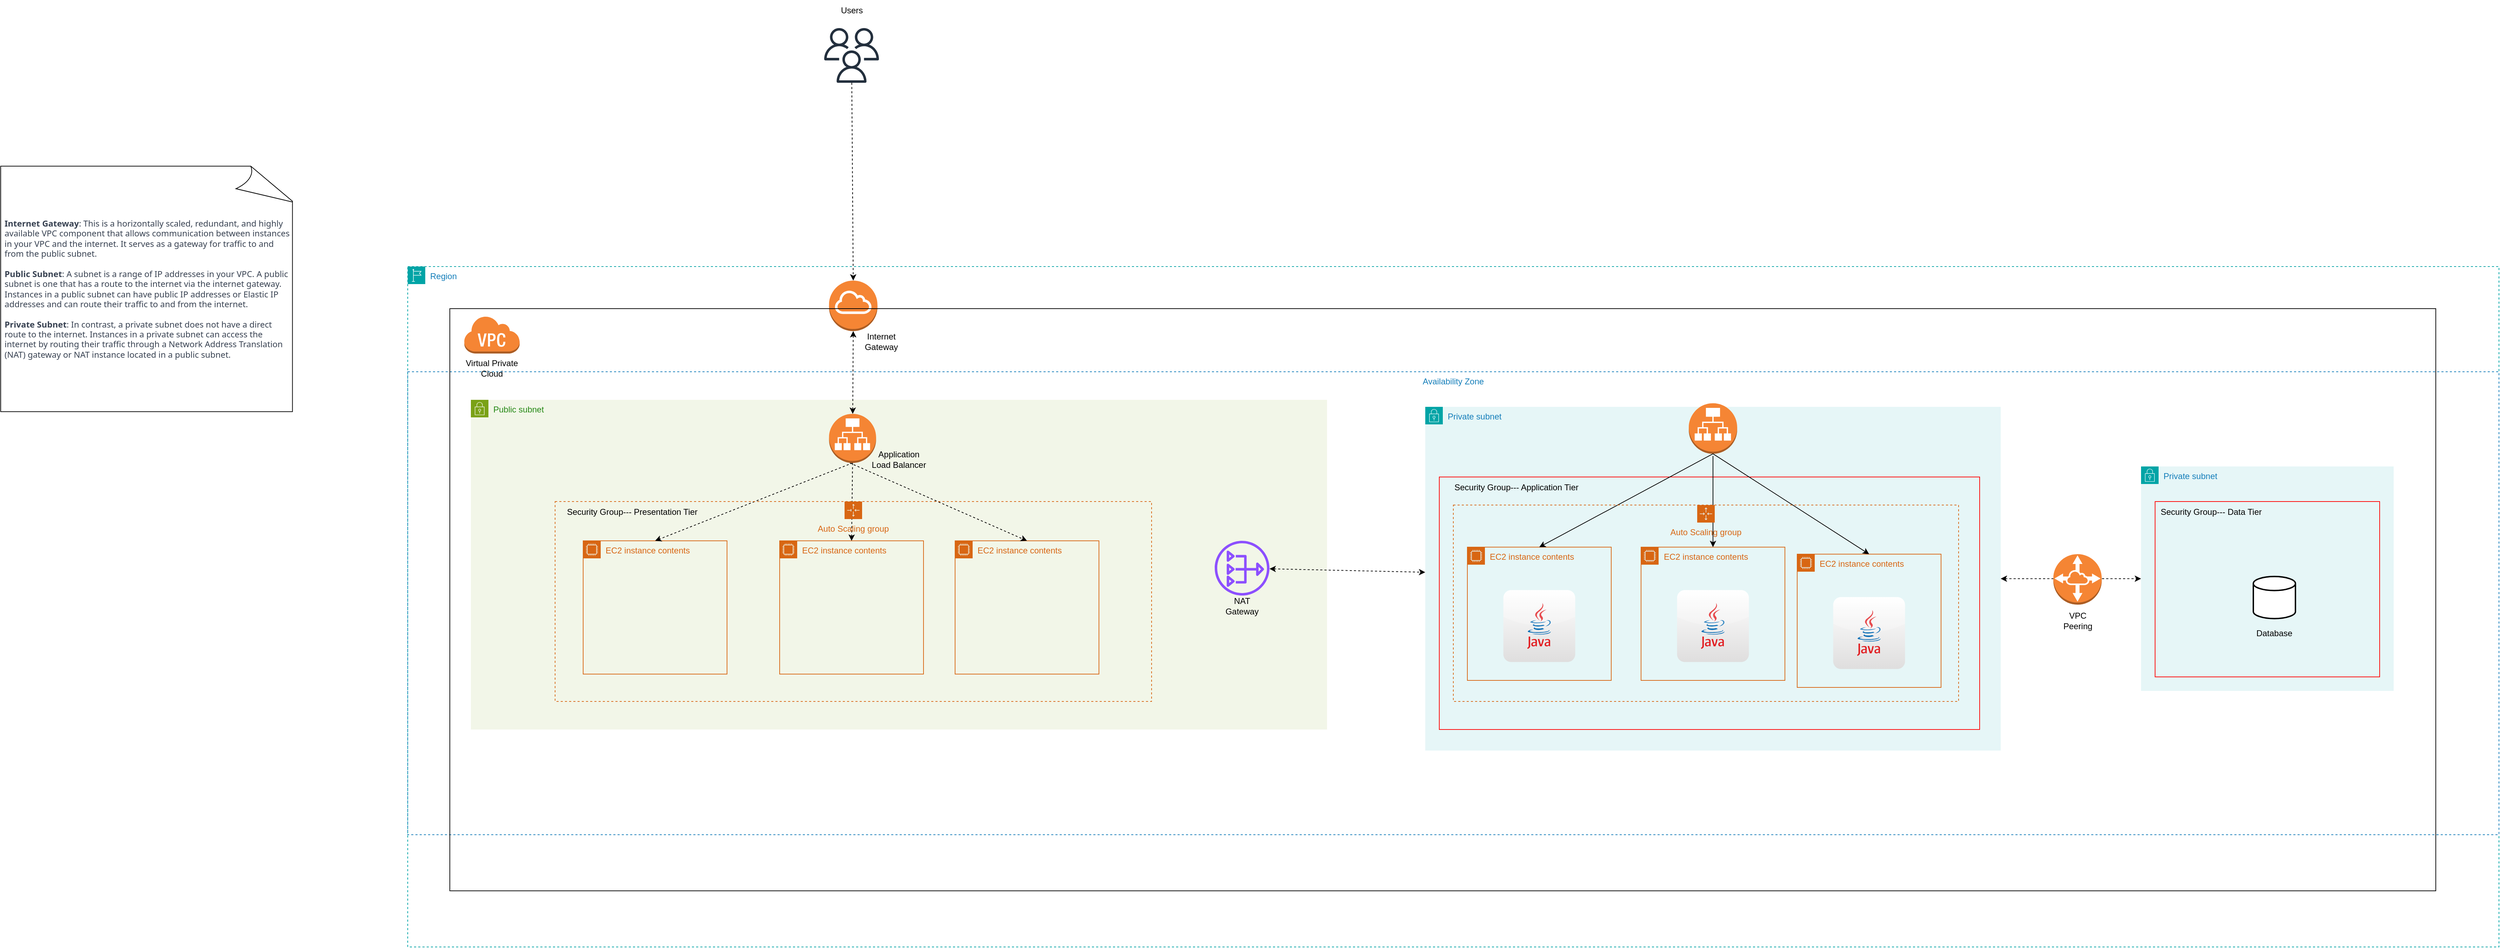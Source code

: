 <mxfile version="22.1.18" type="github">
  <diagram name="Page-1" id="qqorXCVs3a32yeheOMzr">
    <mxGraphModel dx="3497" dy="2473" grid="1" gridSize="10" guides="1" tooltips="1" connect="1" arrows="1" fold="1" page="1" pageScale="1" pageWidth="850" pageHeight="1100" math="0" shadow="0">
      <root>
        <mxCell id="0" />
        <mxCell id="1" parent="0" />
        <mxCell id="fs41HLDZYKL0EclpAK-L-81" value="Region" style="points=[[0,0],[0.25,0],[0.5,0],[0.75,0],[1,0],[1,0.25],[1,0.5],[1,0.75],[1,1],[0.75,1],[0.5,1],[0.25,1],[0,1],[0,0.75],[0,0.5],[0,0.25]];outlineConnect=0;gradientColor=none;html=1;whiteSpace=wrap;fontSize=12;fontStyle=0;container=0;pointerEvents=0;collapsible=0;recursiveResize=0;shape=mxgraph.aws4.group;grIcon=mxgraph.aws4.group_region;strokeColor=#00A4A6;fillColor=default;verticalAlign=top;align=left;spacingLeft=30;fontColor=#147EBA;dashed=1;" vertex="1" parent="1">
          <mxGeometry x="-220" y="-20" width="2980" height="970" as="geometry" />
        </mxCell>
        <mxCell id="fs41HLDZYKL0EclpAK-L-61" value="&lt;ol style=&quot;border: 0px solid rgb(217, 217, 227); box-sizing: border-box; --tw-border-spacing-x: 0; --tw-border-spacing-y: 0; --tw-translate-x: 0; --tw-translate-y: 0; --tw-rotate: 0; --tw-skew-x: 0; --tw-skew-y: 0; --tw-scale-x: 1; --tw-scale-y: 1; --tw-pan-x: ; --tw-pan-y: ; --tw-pinch-zoom: ; --tw-scroll-snap-strictness: proximity; --tw-gradient-from-position: ; --tw-gradient-via-position: ; --tw-gradient-to-position: ; --tw-ordinal: ; --tw-slashed-zero: ; --tw-numeric-figure: ; --tw-numeric-spacing: ; --tw-numeric-fraction: ; --tw-ring-inset: ; --tw-ring-offset-width: 0px; --tw-ring-offset-color: #fff; --tw-ring-color: rgba(69,89,164,.5); --tw-ring-offset-shadow: 0 0 transparent; --tw-ring-shadow: 0 0 transparent; --tw-shadow: 0 0 transparent; --tw-shadow-colored: 0 0 transparent; --tw-blur: ; --tw-brightness: ; --tw-contrast: ; --tw-grayscale: ; --tw-hue-rotate: ; --tw-invert: ; --tw-saturate: ; --tw-sepia: ; --tw-drop-shadow: ; --tw-backdrop-blur: ; --tw-backdrop-brightness: ; --tw-backdrop-contrast: ; --tw-backdrop-grayscale: ; --tw-backdrop-hue-rotate: ; --tw-backdrop-invert: ; --tw-backdrop-opacity: ; --tw-backdrop-saturate: ; --tw-backdrop-sepia: ; list-style: none; margin: 1.25em 0px; padding: 0px; counter-reset: list-number 0; display: flex; flex-direction: column; text-align: start;&quot;&gt;&lt;li style=&quot;border: 0px solid rgb(217, 217, 227); box-sizing: border-box; --tw-border-spacing-x: 0; --tw-border-spacing-y: 0; --tw-translate-x: 0; --tw-translate-y: 0; --tw-rotate: 0; --tw-skew-x: 0; --tw-skew-y: 0; --tw-scale-x: 1; --tw-scale-y: 1; --tw-pan-x: ; --tw-pan-y: ; --tw-pinch-zoom: ; --tw-scroll-snap-strictness: proximity; --tw-gradient-from-position: ; --tw-gradient-via-position: ; --tw-gradient-to-position: ; --tw-ordinal: ; --tw-slashed-zero: ; --tw-numeric-figure: ; --tw-numeric-spacing: ; --tw-numeric-fraction: ; --tw-ring-inset: ; --tw-ring-offset-width: 0px; --tw-ring-offset-color: #fff; --tw-ring-color: rgba(69,89,164,.5); --tw-ring-offset-shadow: 0 0 transparent; --tw-ring-shadow: 0 0 transparent; --tw-shadow: 0 0 transparent; --tw-shadow-colored: 0 0 transparent; --tw-blur: ; --tw-brightness: ; --tw-contrast: ; --tw-grayscale: ; --tw-hue-rotate: ; --tw-invert: ; --tw-saturate: ; --tw-sepia: ; --tw-drop-shadow: ; --tw-backdrop-blur: ; --tw-backdrop-brightness: ; --tw-backdrop-contrast: ; --tw-backdrop-grayscale: ; --tw-backdrop-hue-rotate: ; --tw-backdrop-invert: ; --tw-backdrop-opacity: ; --tw-backdrop-saturate: ; --tw-backdrop-sepia: ; margin-bottom: 0px; margin-top: 0px; padding-left: 0.375em; counter-increment: list-number 1; display: block; min-height: 28px;&quot;&gt;&lt;p style=&quot;border: 0px solid rgb(217, 217, 227); box-sizing: border-box; --tw-border-spacing-x: 0; --tw-border-spacing-y: 0; --tw-translate-x: 0; --tw-translate-y: 0; --tw-rotate: 0; --tw-skew-x: 0; --tw-skew-y: 0; --tw-scale-x: 1; --tw-scale-y: 1; --tw-pan-x: ; --tw-pan-y: ; --tw-pinch-zoom: ; --tw-scroll-snap-strictness: proximity; --tw-gradient-from-position: ; --tw-gradient-via-position: ; --tw-gradient-to-position: ; --tw-ordinal: ; --tw-slashed-zero: ; --tw-numeric-figure: ; --tw-numeric-spacing: ; --tw-numeric-fraction: ; --tw-ring-inset: ; --tw-ring-offset-width: 0px; --tw-ring-offset-color: #fff; --tw-ring-color: rgba(69,89,164,.5); --tw-ring-offset-shadow: 0 0 transparent; --tw-ring-shadow: 0 0 transparent; --tw-shadow: 0 0 transparent; --tw-shadow-colored: 0 0 transparent; --tw-blur: ; --tw-brightness: ; --tw-contrast: ; --tw-grayscale: ; --tw-hue-rotate: ; --tw-invert: ; --tw-saturate: ; --tw-sepia: ; --tw-drop-shadow: ; --tw-backdrop-blur: ; --tw-backdrop-brightness: ; --tw-backdrop-contrast: ; --tw-backdrop-grayscale: ; --tw-backdrop-hue-rotate: ; --tw-backdrop-invert: ; --tw-backdrop-opacity: ; --tw-backdrop-saturate: ; --tw-backdrop-sepia: ; margin: 0px;&quot;&gt;&lt;font face=&quot;Söhne, ui-sans-serif, system-ui, -apple-system, Segoe UI, Roboto, Ubuntu, Cantarell, Noto Sans, sans-serif, Helvetica Neue, Arial, Apple Color Emoji, Segoe UI Emoji, Segoe UI Symbol, Noto Color Emoji&quot; color=&quot;#374151&quot;&gt;&lt;b&gt;Internet Gateway&lt;/b&gt;: This is a horizontally scaled, redundant, and highly available VPC component that allows communication between instances in your VPC and the internet. It serves as a gateway for traffic to and from the public subnet.&lt;/font&gt;&lt;/p&gt;&lt;p style=&quot;border: 0px solid rgb(217, 217, 227); box-sizing: border-box; --tw-border-spacing-x: 0; --tw-border-spacing-y: 0; --tw-translate-x: 0; --tw-translate-y: 0; --tw-rotate: 0; --tw-skew-x: 0; --tw-skew-y: 0; --tw-scale-x: 1; --tw-scale-y: 1; --tw-pan-x: ; --tw-pan-y: ; --tw-pinch-zoom: ; --tw-scroll-snap-strictness: proximity; --tw-gradient-from-position: ; --tw-gradient-via-position: ; --tw-gradient-to-position: ; --tw-ordinal: ; --tw-slashed-zero: ; --tw-numeric-figure: ; --tw-numeric-spacing: ; --tw-numeric-fraction: ; --tw-ring-inset: ; --tw-ring-offset-width: 0px; --tw-ring-offset-color: #fff; --tw-ring-color: rgba(69,89,164,.5); --tw-ring-offset-shadow: 0 0 transparent; --tw-ring-shadow: 0 0 transparent; --tw-shadow: 0 0 transparent; --tw-shadow-colored: 0 0 transparent; --tw-blur: ; --tw-brightness: ; --tw-contrast: ; --tw-grayscale: ; --tw-hue-rotate: ; --tw-invert: ; --tw-saturate: ; --tw-sepia: ; --tw-drop-shadow: ; --tw-backdrop-blur: ; --tw-backdrop-brightness: ; --tw-backdrop-contrast: ; --tw-backdrop-grayscale: ; --tw-backdrop-hue-rotate: ; --tw-backdrop-invert: ; --tw-backdrop-opacity: ; --tw-backdrop-saturate: ; --tw-backdrop-sepia: ; margin: 0px;&quot;&gt;&lt;font face=&quot;Söhne, ui-sans-serif, system-ui, -apple-system, Segoe UI, Roboto, Ubuntu, Cantarell, Noto Sans, sans-serif, Helvetica Neue, Arial, Apple Color Emoji, Segoe UI Emoji, Segoe UI Symbol, Noto Color Emoji&quot; color=&quot;#374151&quot;&gt;&lt;br&gt;&lt;/font&gt;&lt;/p&gt;&lt;p style=&quot;border: 0px solid rgb(217, 217, 227); box-sizing: border-box; --tw-border-spacing-x: 0; --tw-border-spacing-y: 0; --tw-translate-x: 0; --tw-translate-y: 0; --tw-rotate: 0; --tw-skew-x: 0; --tw-skew-y: 0; --tw-scale-x: 1; --tw-scale-y: 1; --tw-pan-x: ; --tw-pan-y: ; --tw-pinch-zoom: ; --tw-scroll-snap-strictness: proximity; --tw-gradient-from-position: ; --tw-gradient-via-position: ; --tw-gradient-to-position: ; --tw-ordinal: ; --tw-slashed-zero: ; --tw-numeric-figure: ; --tw-numeric-spacing: ; --tw-numeric-fraction: ; --tw-ring-inset: ; --tw-ring-offset-width: 0px; --tw-ring-offset-color: #fff; --tw-ring-color: rgba(69,89,164,.5); --tw-ring-offset-shadow: 0 0 transparent; --tw-ring-shadow: 0 0 transparent; --tw-shadow: 0 0 transparent; --tw-shadow-colored: 0 0 transparent; --tw-blur: ; --tw-brightness: ; --tw-contrast: ; --tw-grayscale: ; --tw-hue-rotate: ; --tw-invert: ; --tw-saturate: ; --tw-sepia: ; --tw-drop-shadow: ; --tw-backdrop-blur: ; --tw-backdrop-brightness: ; --tw-backdrop-contrast: ; --tw-backdrop-grayscale: ; --tw-backdrop-hue-rotate: ; --tw-backdrop-invert: ; --tw-backdrop-opacity: ; --tw-backdrop-saturate: ; --tw-backdrop-sepia: ; margin: 0px;&quot;&gt;&lt;font face=&quot;Söhne, ui-sans-serif, system-ui, -apple-system, Segoe UI, Roboto, Ubuntu, Cantarell, Noto Sans, sans-serif, Helvetica Neue, Arial, Apple Color Emoji, Segoe UI Emoji, Segoe UI Symbol, Noto Color Emoji&quot; color=&quot;#374151&quot;&gt;&lt;b&gt;Public Subnet&lt;/b&gt;: A subnet is a range of IP addresses in your VPC. A public subnet is one that has a route to the internet via the internet gateway. Instances in a public subnet can have public IP addresses or Elastic IP addresses and can route their traffic to and from the internet.&lt;/font&gt;&lt;/p&gt;&lt;p style=&quot;border: 0px solid rgb(217, 217, 227); box-sizing: border-box; --tw-border-spacing-x: 0; --tw-border-spacing-y: 0; --tw-translate-x: 0; --tw-translate-y: 0; --tw-rotate: 0; --tw-skew-x: 0; --tw-skew-y: 0; --tw-scale-x: 1; --tw-scale-y: 1; --tw-pan-x: ; --tw-pan-y: ; --tw-pinch-zoom: ; --tw-scroll-snap-strictness: proximity; --tw-gradient-from-position: ; --tw-gradient-via-position: ; --tw-gradient-to-position: ; --tw-ordinal: ; --tw-slashed-zero: ; --tw-numeric-figure: ; --tw-numeric-spacing: ; --tw-numeric-fraction: ; --tw-ring-inset: ; --tw-ring-offset-width: 0px; --tw-ring-offset-color: #fff; --tw-ring-color: rgba(69,89,164,.5); --tw-ring-offset-shadow: 0 0 transparent; --tw-ring-shadow: 0 0 transparent; --tw-shadow: 0 0 transparent; --tw-shadow-colored: 0 0 transparent; --tw-blur: ; --tw-brightness: ; --tw-contrast: ; --tw-grayscale: ; --tw-hue-rotate: ; --tw-invert: ; --tw-saturate: ; --tw-sepia: ; --tw-drop-shadow: ; --tw-backdrop-blur: ; --tw-backdrop-brightness: ; --tw-backdrop-contrast: ; --tw-backdrop-grayscale: ; --tw-backdrop-hue-rotate: ; --tw-backdrop-invert: ; --tw-backdrop-opacity: ; --tw-backdrop-saturate: ; --tw-backdrop-sepia: ; margin: 0px;&quot;&gt;&lt;font face=&quot;Söhne, ui-sans-serif, system-ui, -apple-system, Segoe UI, Roboto, Ubuntu, Cantarell, Noto Sans, sans-serif, Helvetica Neue, Arial, Apple Color Emoji, Segoe UI Emoji, Segoe UI Symbol, Noto Color Emoji&quot; color=&quot;#374151&quot;&gt;&lt;br&gt;&lt;/font&gt;&lt;/p&gt;&lt;p style=&quot;border: 0px solid rgb(217, 217, 227); box-sizing: border-box; --tw-border-spacing-x: 0; --tw-border-spacing-y: 0; --tw-translate-x: 0; --tw-translate-y: 0; --tw-rotate: 0; --tw-skew-x: 0; --tw-skew-y: 0; --tw-scale-x: 1; --tw-scale-y: 1; --tw-pan-x: ; --tw-pan-y: ; --tw-pinch-zoom: ; --tw-scroll-snap-strictness: proximity; --tw-gradient-from-position: ; --tw-gradient-via-position: ; --tw-gradient-to-position: ; --tw-ordinal: ; --tw-slashed-zero: ; --tw-numeric-figure: ; --tw-numeric-spacing: ; --tw-numeric-fraction: ; --tw-ring-inset: ; --tw-ring-offset-width: 0px; --tw-ring-offset-color: #fff; --tw-ring-color: rgba(69,89,164,.5); --tw-ring-offset-shadow: 0 0 transparent; --tw-ring-shadow: 0 0 transparent; --tw-shadow: 0 0 transparent; --tw-shadow-colored: 0 0 transparent; --tw-blur: ; --tw-brightness: ; --tw-contrast: ; --tw-grayscale: ; --tw-hue-rotate: ; --tw-invert: ; --tw-saturate: ; --tw-sepia: ; --tw-drop-shadow: ; --tw-backdrop-blur: ; --tw-backdrop-brightness: ; --tw-backdrop-contrast: ; --tw-backdrop-grayscale: ; --tw-backdrop-hue-rotate: ; --tw-backdrop-invert: ; --tw-backdrop-opacity: ; --tw-backdrop-saturate: ; --tw-backdrop-sepia: ; margin: 0px;&quot;&gt;&lt;font face=&quot;Söhne, ui-sans-serif, system-ui, -apple-system, Segoe UI, Roboto, Ubuntu, Cantarell, Noto Sans, sans-serif, Helvetica Neue, Arial, Apple Color Emoji, Segoe UI Emoji, Segoe UI Symbol, Noto Color Emoji&quot; color=&quot;#374151&quot;&gt;&lt;b&gt;Private Subnet&lt;/b&gt;: In contrast, a private subnet does not have a direct route to the internet. Instances in a private subnet can access the internet by routing their traffic through a Network Address Translation (NAT) gateway or NAT instance located in a public subnet.&lt;/font&gt;&lt;/p&gt;&lt;/li&gt;&lt;/ol&gt;" style="whiteSpace=wrap;html=1;shape=mxgraph.basic.document" vertex="1" parent="1">
          <mxGeometry x="-800" y="-163.1" width="420" height="350" as="geometry" />
        </mxCell>
        <mxCell id="fs41HLDZYKL0EclpAK-L-64" value="" style="endArrow=classic;html=1;rounded=0;entryX=0.5;entryY=0;entryDx=0;entryDy=0;entryPerimeter=0;dashed=1;" edge="1" parent="1" source="fs41HLDZYKL0EclpAK-L-63" target="fs41HLDZYKL0EclpAK-L-36">
          <mxGeometry width="50" height="50" relative="1" as="geometry">
            <mxPoint x="-300" y="-230" as="sourcePoint" />
            <mxPoint x="60" y="-330" as="targetPoint" />
          </mxGeometry>
        </mxCell>
        <mxCell id="fs41HLDZYKL0EclpAK-L-65" value="" style="group" vertex="1" connectable="0" parent="1">
          <mxGeometry x="380.37" width="104.5" height="102" as="geometry" />
        </mxCell>
        <mxCell id="fs41HLDZYKL0EclpAK-L-36" value="" style="outlineConnect=0;dashed=0;verticalLabelPosition=bottom;verticalAlign=top;align=center;html=1;shape=mxgraph.aws3.internet_gateway;fillColor=#F58534;gradientColor=none;" vertex="1" parent="fs41HLDZYKL0EclpAK-L-65">
          <mxGeometry width="69" height="72" as="geometry" />
        </mxCell>
        <mxCell id="fs41HLDZYKL0EclpAK-L-37" value="Internet Gateway" style="text;html=1;strokeColor=none;fillColor=none;align=center;verticalAlign=middle;whiteSpace=wrap;rounded=0;" vertex="1" parent="fs41HLDZYKL0EclpAK-L-65">
          <mxGeometry x="44.5" y="72" width="60" height="30" as="geometry" />
        </mxCell>
        <mxCell id="fs41HLDZYKL0EclpAK-L-67" value="" style="group" vertex="1" connectable="0" parent="1">
          <mxGeometry x="373.5" y="-400" width="78" height="118" as="geometry" />
        </mxCell>
        <mxCell id="fs41HLDZYKL0EclpAK-L-63" value="" style="sketch=0;outlineConnect=0;fontColor=#232F3E;gradientColor=none;fillColor=#232F3D;strokeColor=none;dashed=0;verticalLabelPosition=bottom;verticalAlign=top;align=center;html=1;fontSize=12;fontStyle=0;aspect=fixed;pointerEvents=1;shape=mxgraph.aws4.users;" vertex="1" parent="fs41HLDZYKL0EclpAK-L-67">
          <mxGeometry y="40" width="78" height="78" as="geometry" />
        </mxCell>
        <mxCell id="fs41HLDZYKL0EclpAK-L-66" value="Users" style="text;html=1;strokeColor=none;fillColor=none;align=center;verticalAlign=middle;whiteSpace=wrap;rounded=0;" vertex="1" parent="fs41HLDZYKL0EclpAK-L-67">
          <mxGeometry x="9" width="60" height="30" as="geometry" />
        </mxCell>
        <mxCell id="fs41HLDZYKL0EclpAK-L-6" value="" style="group" vertex="1" connectable="0" parent="1">
          <mxGeometry x="-140" y="50.0" width="80.25" height="90" as="geometry" />
        </mxCell>
        <mxCell id="fs41HLDZYKL0EclpAK-L-4" value="" style="outlineConnect=0;dashed=0;verticalLabelPosition=bottom;verticalAlign=top;align=center;html=1;shape=mxgraph.aws3.virtual_private_cloud;fillColor=#F58534;gradientColor=none;" vertex="1" parent="fs41HLDZYKL0EclpAK-L-6">
          <mxGeometry width="79.5" height="54" as="geometry" />
        </mxCell>
        <mxCell id="fs41HLDZYKL0EclpAK-L-5" value="Virtual Private Cloud" style="text;html=1;strokeColor=none;fillColor=none;align=center;verticalAlign=middle;whiteSpace=wrap;rounded=0;" vertex="1" parent="fs41HLDZYKL0EclpAK-L-6">
          <mxGeometry y="60" width="80.25" height="30" as="geometry" />
        </mxCell>
        <mxCell id="fs41HLDZYKL0EclpAK-L-55" value="" style="endArrow=classic;html=1;rounded=0;dashed=1;exitX=0.483;exitY=0.993;exitDx=0;exitDy=0;exitPerimeter=0;" edge="1" parent="1" source="fs41HLDZYKL0EclpAK-L-11" target="fs41HLDZYKL0EclpAK-L-16">
          <mxGeometry width="50" height="50" relative="1" as="geometry">
            <mxPoint x="619.5" y="-170" as="sourcePoint" />
            <mxPoint x="669.5" y="-220" as="targetPoint" />
          </mxGeometry>
        </mxCell>
        <mxCell id="fs41HLDZYKL0EclpAK-L-12" value="Security Group--- Presentation Tier" style="text;html=1;strokeColor=none;fillColor=none;align=center;verticalAlign=middle;whiteSpace=wrap;rounded=0;container=0;" vertex="1" parent="1">
          <mxGeometry x="-110" y="210" width="220" height="30" as="geometry" />
        </mxCell>
        <mxCell id="fs41HLDZYKL0EclpAK-L-11" value="" style="rounded=0;whiteSpace=wrap;html=1;fillColor=none;container=0;strokeColor=#ff0000;" vertex="1" parent="1">
          <mxGeometry x="-110.5" y="210" width="360" height="340" as="geometry" />
        </mxCell>
        <mxCell id="fs41HLDZYKL0EclpAK-L-8" value="Public subnet" style="points=[[0,0],[0.25,0],[0.5,0],[0.75,0],[1,0],[1,0.25],[1,0.5],[1,0.75],[1,1],[0.75,1],[0.5,1],[0.25,1],[0,1],[0,0.75],[0,0.5],[0,0.25]];outlineConnect=0;gradientColor=none;html=1;whiteSpace=wrap;fontSize=12;fontStyle=0;container=0;pointerEvents=0;collapsible=0;recursiveResize=0;shape=mxgraph.aws4.group;grIcon=mxgraph.aws4.group_security_group;grStroke=0;strokeColor=#7AA116;fillColor=#F2F6E8;verticalAlign=top;align=left;spacingLeft=30;fontColor=#248814;dashed=0;" vertex="1" parent="1">
          <mxGeometry x="-130" y="170" width="1220" height="470" as="geometry" />
        </mxCell>
        <mxCell id="fs41HLDZYKL0EclpAK-L-76" value="" style="group" vertex="1" connectable="0" parent="1">
          <mxGeometry x="930" y="371" width="78" height="108.0" as="geometry" />
        </mxCell>
        <mxCell id="fs41HLDZYKL0EclpAK-L-70" value="" style="sketch=0;outlineConnect=0;fontColor=#232F3E;gradientColor=none;fillColor=#8C4FFF;strokeColor=none;dashed=0;verticalLabelPosition=bottom;verticalAlign=top;align=center;html=1;fontSize=12;fontStyle=0;aspect=fixed;pointerEvents=1;shape=mxgraph.aws4.nat_gateway;" vertex="1" parent="fs41HLDZYKL0EclpAK-L-76">
          <mxGeometry width="78" height="78" as="geometry" />
        </mxCell>
        <mxCell id="fs41HLDZYKL0EclpAK-L-75" value="NAT Gateway" style="text;html=1;strokeColor=none;fillColor=none;align=center;verticalAlign=middle;whiteSpace=wrap;rounded=0;" vertex="1" parent="fs41HLDZYKL0EclpAK-L-76">
          <mxGeometry x="9" y="78.0" width="60" height="30" as="geometry" />
        </mxCell>
        <mxCell id="fs41HLDZYKL0EclpAK-L-52" value="" style="endArrow=classic;startArrow=classic;html=1;rounded=0;dashed=1;" edge="1" parent="1" source="fs41HLDZYKL0EclpAK-L-70" target="fs41HLDZYKL0EclpAK-L-9">
          <mxGeometry width="50" height="50" relative="1" as="geometry">
            <mxPoint x="418" y="225.695" as="sourcePoint" />
            <mxPoint x="620" y="230" as="targetPoint" />
          </mxGeometry>
        </mxCell>
        <mxCell id="fs41HLDZYKL0EclpAK-L-107" value="" style="group" vertex="1" connectable="0" parent="1">
          <mxGeometry x="30" y="371" width="205" height="190" as="geometry" />
        </mxCell>
        <mxCell id="fs41HLDZYKL0EclpAK-L-17" value="" style="shape=image;html=1;verticalAlign=top;verticalLabelPosition=bottom;labelBackgroundColor=#ffffff;imageAspect=0;aspect=fixed;image=https://cdn2.iconfinder.com/data/icons/boxicons-solid-vol-2/24/bxs-file-html-128.png;container=0;" vertex="1" parent="fs41HLDZYKL0EclpAK-L-107">
          <mxGeometry x="40.024" y="31" width="124.952" height="124.952" as="geometry" />
        </mxCell>
        <mxCell id="fs41HLDZYKL0EclpAK-L-16" value="EC2 instance contents" style="points=[[0,0],[0.25,0],[0.5,0],[0.75,0],[1,0],[1,0.25],[1,0.5],[1,0.75],[1,1],[0.75,1],[0.5,1],[0.25,1],[0,1],[0,0.75],[0,0.5],[0,0.25]];outlineConnect=0;gradientColor=none;html=1;whiteSpace=wrap;fontSize=12;fontStyle=0;container=0;pointerEvents=0;collapsible=0;recursiveResize=0;shape=mxgraph.aws4.group;grIcon=mxgraph.aws4.group_ec2_instance_contents;strokeColor=#D86613;fillColor=none;verticalAlign=top;align=left;spacingLeft=30;fontColor=#D86613;dashed=0;" vertex="1" parent="fs41HLDZYKL0EclpAK-L-107">
          <mxGeometry width="205" height="190" as="geometry" />
        </mxCell>
        <mxCell id="fs41HLDZYKL0EclpAK-L-110" value="" style="group" vertex="1" connectable="0" parent="1">
          <mxGeometry x="310" y="371" width="205" height="190" as="geometry" />
        </mxCell>
        <mxCell id="fs41HLDZYKL0EclpAK-L-111" value="" style="shape=image;html=1;verticalAlign=top;verticalLabelPosition=bottom;labelBackgroundColor=#ffffff;imageAspect=0;aspect=fixed;image=https://cdn2.iconfinder.com/data/icons/boxicons-solid-vol-2/24/bxs-file-html-128.png;container=0;" vertex="1" parent="fs41HLDZYKL0EclpAK-L-110">
          <mxGeometry x="40.024" y="31" width="124.952" height="124.952" as="geometry" />
        </mxCell>
        <mxCell id="fs41HLDZYKL0EclpAK-L-112" value="EC2 instance contents" style="points=[[0,0],[0.25,0],[0.5,0],[0.75,0],[1,0],[1,0.25],[1,0.5],[1,0.75],[1,1],[0.75,1],[0.5,1],[0.25,1],[0,1],[0,0.75],[0,0.5],[0,0.25]];outlineConnect=0;gradientColor=none;html=1;whiteSpace=wrap;fontSize=12;fontStyle=0;container=0;pointerEvents=0;collapsible=0;recursiveResize=0;shape=mxgraph.aws4.group;grIcon=mxgraph.aws4.group_ec2_instance_contents;strokeColor=#D86613;fillColor=none;verticalAlign=top;align=left;spacingLeft=30;fontColor=#D86613;dashed=0;" vertex="1" parent="fs41HLDZYKL0EclpAK-L-110">
          <mxGeometry width="205" height="190" as="geometry" />
        </mxCell>
        <mxCell id="fs41HLDZYKL0EclpAK-L-113" value="" style="group" vertex="1" connectable="0" parent="1">
          <mxGeometry x="560" y="371" width="205" height="190" as="geometry" />
        </mxCell>
        <mxCell id="fs41HLDZYKL0EclpAK-L-114" value="" style="shape=image;html=1;verticalAlign=top;verticalLabelPosition=bottom;labelBackgroundColor=#ffffff;imageAspect=0;aspect=fixed;image=https://cdn2.iconfinder.com/data/icons/boxicons-solid-vol-2/24/bxs-file-html-128.png;container=0;" vertex="1" parent="fs41HLDZYKL0EclpAK-L-113">
          <mxGeometry x="40.024" y="31" width="124.952" height="124.952" as="geometry" />
        </mxCell>
        <mxCell id="fs41HLDZYKL0EclpAK-L-115" value="EC2 instance contents" style="points=[[0,0],[0.25,0],[0.5,0],[0.75,0],[1,0],[1,0.25],[1,0.5],[1,0.75],[1,1],[0.75,1],[0.5,1],[0.25,1],[0,1],[0,0.75],[0,0.5],[0,0.25]];outlineConnect=0;gradientColor=none;html=1;whiteSpace=wrap;fontSize=12;fontStyle=0;container=0;pointerEvents=0;collapsible=0;recursiveResize=0;shape=mxgraph.aws4.group;grIcon=mxgraph.aws4.group_ec2_instance_contents;strokeColor=#D86613;fillColor=none;verticalAlign=top;align=left;spacingLeft=30;fontColor=#D86613;dashed=0;" vertex="1" parent="fs41HLDZYKL0EclpAK-L-113">
          <mxGeometry width="205" height="190" as="geometry" />
        </mxCell>
        <mxCell id="fs41HLDZYKL0EclpAK-L-118" value="" style="endArrow=classic;html=1;rounded=0;exitX=0.5;exitY=1;exitDx=0;exitDy=0;exitPerimeter=0;entryX=0.5;entryY=0;entryDx=0;entryDy=0;dashed=1;" edge="1" parent="1" source="fs41HLDZYKL0EclpAK-L-102" target="fs41HLDZYKL0EclpAK-L-16">
          <mxGeometry width="50" height="50" relative="1" as="geometry">
            <mxPoint x="350" y="390" as="sourcePoint" />
            <mxPoint x="400" y="340" as="targetPoint" />
          </mxGeometry>
        </mxCell>
        <mxCell id="fs41HLDZYKL0EclpAK-L-119" value="" style="endArrow=classic;html=1;rounded=0;exitX=0.5;exitY=1;exitDx=0;exitDy=0;exitPerimeter=0;entryX=0.5;entryY=0;entryDx=0;entryDy=0;dashed=1;" edge="1" parent="1" source="fs41HLDZYKL0EclpAK-L-102" target="fs41HLDZYKL0EclpAK-L-112">
          <mxGeometry width="50" height="50" relative="1" as="geometry">
            <mxPoint x="350" y="390" as="sourcePoint" />
            <mxPoint x="400" y="340" as="targetPoint" />
          </mxGeometry>
        </mxCell>
        <mxCell id="fs41HLDZYKL0EclpAK-L-120" value="" style="endArrow=classic;html=1;rounded=0;entryX=0.5;entryY=0;entryDx=0;entryDy=0;dashed=1;" edge="1" parent="1" target="fs41HLDZYKL0EclpAK-L-115">
          <mxGeometry width="50" height="50" relative="1" as="geometry">
            <mxPoint x="410" y="260" as="sourcePoint" />
            <mxPoint x="400" y="340" as="targetPoint" />
          </mxGeometry>
        </mxCell>
        <mxCell id="fs41HLDZYKL0EclpAK-L-122" value="" style="endArrow=classic;startArrow=classic;html=1;rounded=0;entryX=0.5;entryY=1;entryDx=0;entryDy=0;entryPerimeter=0;dashed=1;" edge="1" parent="1" source="fs41HLDZYKL0EclpAK-L-102" target="fs41HLDZYKL0EclpAK-L-36">
          <mxGeometry width="50" height="50" relative="1" as="geometry">
            <mxPoint x="20" y="-30" as="sourcePoint" />
            <mxPoint x="70" y="-80" as="targetPoint" />
          </mxGeometry>
        </mxCell>
        <mxCell id="fs41HLDZYKL0EclpAK-L-123" value="Auto Scaling group" style="points=[[0,0],[0.25,0],[0.5,0],[0.75,0],[1,0],[1,0.25],[1,0.5],[1,0.75],[1,1],[0.75,1],[0.5,1],[0.25,1],[0,1],[0,0.75],[0,0.5],[0,0.25]];outlineConnect=0;gradientColor=none;html=1;whiteSpace=wrap;fontSize=12;fontStyle=0;container=1;pointerEvents=0;collapsible=0;recursiveResize=0;shape=mxgraph.aws4.groupCenter;grIcon=mxgraph.aws4.group_auto_scaling_group;grStroke=1;strokeColor=#D86613;fillColor=none;verticalAlign=top;align=center;fontColor=#D86613;dashed=1;spacingTop=25;" vertex="1" parent="1">
          <mxGeometry x="-10" y="315" width="850" height="285" as="geometry" />
        </mxCell>
        <mxCell id="fs41HLDZYKL0EclpAK-L-124" value="" style="group" vertex="1" connectable="0" parent="1">
          <mxGeometry x="380.37" y="190" width="144.63" height="80" as="geometry" />
        </mxCell>
        <mxCell id="fs41HLDZYKL0EclpAK-L-102" value="" style="outlineConnect=0;dashed=0;verticalLabelPosition=bottom;verticalAlign=top;align=center;html=1;shape=mxgraph.aws3.application_load_balancer;fillColor=#F58534;gradientColor=none;" vertex="1" parent="fs41HLDZYKL0EclpAK-L-124">
          <mxGeometry width="67.08" height="70" as="geometry" />
        </mxCell>
        <mxCell id="fs41HLDZYKL0EclpAK-L-104" value="Application Load Balancer" style="text;html=1;strokeColor=none;fillColor=none;align=center;verticalAlign=middle;whiteSpace=wrap;rounded=0;" vertex="1" parent="fs41HLDZYKL0EclpAK-L-124">
          <mxGeometry x="54.63" y="50" width="90" height="30" as="geometry" />
        </mxCell>
        <mxCell id="fs41HLDZYKL0EclpAK-L-53" value="" style="endArrow=classic;startArrow=classic;html=1;rounded=0;dashed=1;exitX=1;exitY=0.5;exitDx=0;exitDy=0;entryX=0;entryY=0.5;entryDx=0;entryDy=0;" edge="1" parent="1" source="fs41HLDZYKL0EclpAK-L-9" target="fs41HLDZYKL0EclpAK-L-10">
          <mxGeometry width="50" height="50" relative="1" as="geometry">
            <mxPoint x="1005" y="200" as="sourcePoint" />
            <mxPoint x="1235" y="200" as="targetPoint" />
          </mxGeometry>
        </mxCell>
        <mxCell id="fs41HLDZYKL0EclpAK-L-82" value="Availability Zone" style="fillColor=none;strokeColor=#147EBA;dashed=1;verticalAlign=top;fontStyle=0;fontColor=#147EBA;whiteSpace=wrap;html=1;" vertex="1" parent="1">
          <mxGeometry x="-220" y="130" width="2980" height="660" as="geometry" />
        </mxCell>
        <mxCell id="fs41HLDZYKL0EclpAK-L-1" value="" style="rounded=0;whiteSpace=wrap;html=1;fillColor=none;" vertex="1" parent="1">
          <mxGeometry x="-160" y="40" width="2830" height="830" as="geometry" />
        </mxCell>
        <mxCell id="fs41HLDZYKL0EclpAK-L-101" value="" style="group" vertex="1" connectable="0" parent="1">
          <mxGeometry x="2240" y="265" width="370" height="320" as="geometry" />
        </mxCell>
        <mxCell id="fs41HLDZYKL0EclpAK-L-10" value="Private subnet" style="points=[[0,0],[0.25,0],[0.5,0],[0.75,0],[1,0],[1,0.25],[1,0.5],[1,0.75],[1,1],[0.75,1],[0.5,1],[0.25,1],[0,1],[0,0.75],[0,0.5],[0,0.25]];outlineConnect=0;gradientColor=none;html=1;whiteSpace=wrap;fontSize=12;fontStyle=0;container=0;pointerEvents=0;collapsible=0;recursiveResize=0;shape=mxgraph.aws4.group;grIcon=mxgraph.aws4.group_security_group;grStroke=0;strokeColor=#00A4A6;fillColor=#E6F6F7;verticalAlign=top;align=left;spacingLeft=30;fontColor=#147EBA;dashed=0;" vertex="1" parent="fs41HLDZYKL0EclpAK-L-101">
          <mxGeometry x="10" width="360" height="320" as="geometry" />
        </mxCell>
        <mxCell id="fs41HLDZYKL0EclpAK-L-29" value="" style="rounded=0;whiteSpace=wrap;html=1;fillColor=none;strokeColor=#ff0000;" vertex="1" parent="fs41HLDZYKL0EclpAK-L-101">
          <mxGeometry x="30" y="50" width="320" height="250" as="geometry" />
        </mxCell>
        <mxCell id="fs41HLDZYKL0EclpAK-L-15" value="Security Group--- Data Tier" style="text;html=1;strokeColor=none;fillColor=none;align=center;verticalAlign=middle;whiteSpace=wrap;rounded=0;" vertex="1" parent="fs41HLDZYKL0EclpAK-L-101">
          <mxGeometry y="50" width="220" height="30" as="geometry" />
        </mxCell>
        <mxCell id="fs41HLDZYKL0EclpAK-L-21" value="" style="group" vertex="1" connectable="0" parent="fs41HLDZYKL0EclpAK-L-101">
          <mxGeometry x="170" y="156.9" width="60" height="96.2" as="geometry" />
        </mxCell>
        <mxCell id="fs41HLDZYKL0EclpAK-L-19" value="" style="strokeWidth=2;html=1;shape=mxgraph.flowchart.database;whiteSpace=wrap;" vertex="1" parent="fs41HLDZYKL0EclpAK-L-21">
          <mxGeometry width="60" height="60" as="geometry" />
        </mxCell>
        <mxCell id="fs41HLDZYKL0EclpAK-L-20" value="Database" style="text;html=1;strokeColor=none;fillColor=none;align=center;verticalAlign=middle;whiteSpace=wrap;rounded=0;" vertex="1" parent="fs41HLDZYKL0EclpAK-L-21">
          <mxGeometry y="66.2" width="60" height="30" as="geometry" />
        </mxCell>
        <mxCell id="fs41HLDZYKL0EclpAK-L-143" value="" style="group" vertex="1" connectable="0" parent="1">
          <mxGeometry x="2125" y="390" width="69" height="110.3" as="geometry" />
        </mxCell>
        <mxCell id="fs41HLDZYKL0EclpAK-L-74" value="" style="group" vertex="1" connectable="0" parent="fs41HLDZYKL0EclpAK-L-143">
          <mxGeometry width="69" height="110.3" as="geometry" />
        </mxCell>
        <mxCell id="fs41HLDZYKL0EclpAK-L-73" value="VPC Peering" style="text;html=1;strokeColor=none;fillColor=none;align=center;verticalAlign=middle;whiteSpace=wrap;rounded=0;" vertex="1" parent="fs41HLDZYKL0EclpAK-L-74">
          <mxGeometry x="4.5" y="80.3" width="60" height="30" as="geometry" />
        </mxCell>
        <mxCell id="fs41HLDZYKL0EclpAK-L-72" value="" style="outlineConnect=0;dashed=0;verticalLabelPosition=bottom;verticalAlign=top;align=center;html=1;shape=mxgraph.aws3.vpc_peering;fillColor=#F58534;gradientColor=none;" vertex="1" parent="fs41HLDZYKL0EclpAK-L-143">
          <mxGeometry width="69" height="72" as="geometry" />
        </mxCell>
        <mxCell id="fs41HLDZYKL0EclpAK-L-161" value="" style="group" vertex="1" connectable="0" parent="1">
          <mxGeometry x="1230" y="180" width="820" height="490" as="geometry" />
        </mxCell>
        <mxCell id="fs41HLDZYKL0EclpAK-L-9" value="Private subnet" style="points=[[0,0],[0.25,0],[0.5,0],[0.75,0],[1,0],[1,0.25],[1,0.5],[1,0.75],[1,1],[0.75,1],[0.5,1],[0.25,1],[0,1],[0,0.75],[0,0.5],[0,0.25]];outlineConnect=0;gradientColor=none;html=1;whiteSpace=wrap;fontSize=12;fontStyle=0;container=0;pointerEvents=0;collapsible=0;recursiveResize=0;shape=mxgraph.aws4.group;grIcon=mxgraph.aws4.group_security_group;grStroke=0;strokeColor=#00A4A6;fillColor=#E6F6F7;verticalAlign=top;align=left;spacingLeft=30;fontColor=#147EBA;dashed=0;" vertex="1" parent="fs41HLDZYKL0EclpAK-L-161">
          <mxGeometry width="820" height="490" as="geometry" />
        </mxCell>
        <mxCell id="fs41HLDZYKL0EclpAK-L-26" value="" style="rounded=0;whiteSpace=wrap;html=1;fillColor=none;strokeColor=#ff0000;container=0;" vertex="1" parent="fs41HLDZYKL0EclpAK-L-161">
          <mxGeometry x="20" y="100" width="770" height="360" as="geometry" />
        </mxCell>
        <mxCell id="fs41HLDZYKL0EclpAK-L-13" value="Security Group--- Application Tier" style="text;html=1;strokeColor=none;fillColor=none;align=center;verticalAlign=middle;whiteSpace=wrap;rounded=0;container=0;" vertex="1" parent="fs41HLDZYKL0EclpAK-L-161">
          <mxGeometry x="20" y="100.0" width="220" height="30" as="geometry" />
        </mxCell>
        <mxCell id="fs41HLDZYKL0EclpAK-L-147" value="" style="group" vertex="1" connectable="0" parent="fs41HLDZYKL0EclpAK-L-161">
          <mxGeometry x="60" y="200" width="205" height="190" as="geometry" />
        </mxCell>
        <mxCell id="fs41HLDZYKL0EclpAK-L-23" value="EC2 instance contents" style="points=[[0,0],[0.25,0],[0.5,0],[0.75,0],[1,0],[1,0.25],[1,0.5],[1,0.75],[1,1],[0.75,1],[0.5,1],[0.25,1],[0,1],[0,0.75],[0,0.5],[0,0.25]];outlineConnect=0;gradientColor=none;html=1;whiteSpace=wrap;fontSize=12;fontStyle=0;container=0;pointerEvents=0;collapsible=0;recursiveResize=0;shape=mxgraph.aws4.group;grIcon=mxgraph.aws4.group_ec2_instance_contents;strokeColor=#D86613;fillColor=none;verticalAlign=top;align=left;spacingLeft=30;fontColor=#D86613;dashed=0;" vertex="1" parent="fs41HLDZYKL0EclpAK-L-147">
          <mxGeometry width="205" height="190" as="geometry" />
        </mxCell>
        <mxCell id="fs41HLDZYKL0EclpAK-L-18" value="" style="dashed=0;outlineConnect=0;html=1;align=center;labelPosition=center;verticalLabelPosition=bottom;verticalAlign=top;shape=mxgraph.webicons.java;gradientColor=#DFDEDE;container=0;" vertex="1" parent="fs41HLDZYKL0EclpAK-L-147">
          <mxGeometry x="51.3" y="61.3" width="102.4" height="102.4" as="geometry" />
        </mxCell>
        <mxCell id="fs41HLDZYKL0EclpAK-L-148" value="" style="group" vertex="1" connectable="0" parent="fs41HLDZYKL0EclpAK-L-161">
          <mxGeometry x="307.5" y="200" width="205" height="190" as="geometry" />
        </mxCell>
        <mxCell id="fs41HLDZYKL0EclpAK-L-149" value="EC2 instance contents" style="points=[[0,0],[0.25,0],[0.5,0],[0.75,0],[1,0],[1,0.25],[1,0.5],[1,0.75],[1,1],[0.75,1],[0.5,1],[0.25,1],[0,1],[0,0.75],[0,0.5],[0,0.25]];outlineConnect=0;gradientColor=none;html=1;whiteSpace=wrap;fontSize=12;fontStyle=0;container=0;pointerEvents=0;collapsible=0;recursiveResize=0;shape=mxgraph.aws4.group;grIcon=mxgraph.aws4.group_ec2_instance_contents;strokeColor=#D86613;fillColor=none;verticalAlign=top;align=left;spacingLeft=30;fontColor=#D86613;dashed=0;" vertex="1" parent="fs41HLDZYKL0EclpAK-L-148">
          <mxGeometry width="205" height="190" as="geometry" />
        </mxCell>
        <mxCell id="fs41HLDZYKL0EclpAK-L-150" value="" style="dashed=0;outlineConnect=0;html=1;align=center;labelPosition=center;verticalLabelPosition=bottom;verticalAlign=top;shape=mxgraph.webicons.java;gradientColor=#DFDEDE;container=0;" vertex="1" parent="fs41HLDZYKL0EclpAK-L-148">
          <mxGeometry x="51.3" y="61.3" width="102.4" height="102.4" as="geometry" />
        </mxCell>
        <mxCell id="fs41HLDZYKL0EclpAK-L-151" value="" style="group" vertex="1" connectable="0" parent="fs41HLDZYKL0EclpAK-L-161">
          <mxGeometry x="530" y="210" width="205" height="190" as="geometry" />
        </mxCell>
        <mxCell id="fs41HLDZYKL0EclpAK-L-152" value="EC2 instance contents" style="points=[[0,0],[0.25,0],[0.5,0],[0.75,0],[1,0],[1,0.25],[1,0.5],[1,0.75],[1,1],[0.75,1],[0.5,1],[0.25,1],[0,1],[0,0.75],[0,0.5],[0,0.25]];outlineConnect=0;gradientColor=none;html=1;whiteSpace=wrap;fontSize=12;fontStyle=0;container=0;pointerEvents=0;collapsible=0;recursiveResize=0;shape=mxgraph.aws4.group;grIcon=mxgraph.aws4.group_ec2_instance_contents;strokeColor=#D86613;fillColor=none;verticalAlign=top;align=left;spacingLeft=30;fontColor=#D86613;dashed=0;" vertex="1" parent="fs41HLDZYKL0EclpAK-L-151">
          <mxGeometry width="205" height="190" as="geometry" />
        </mxCell>
        <mxCell id="fs41HLDZYKL0EclpAK-L-153" value="" style="dashed=0;outlineConnect=0;html=1;align=center;labelPosition=center;verticalLabelPosition=bottom;verticalAlign=top;shape=mxgraph.webicons.java;gradientColor=#DFDEDE;container=0;" vertex="1" parent="fs41HLDZYKL0EclpAK-L-151">
          <mxGeometry x="51.3" y="61.3" width="102.4" height="102.4" as="geometry" />
        </mxCell>
        <mxCell id="fs41HLDZYKL0EclpAK-L-154" value="" style="outlineConnect=0;dashed=0;verticalLabelPosition=bottom;verticalAlign=top;align=center;html=1;shape=mxgraph.aws3.application_load_balancer;fillColor=#F58534;gradientColor=none;" vertex="1" parent="fs41HLDZYKL0EclpAK-L-161">
          <mxGeometry x="375.5" y="-5.1" width="69" height="72" as="geometry" />
        </mxCell>
        <mxCell id="fs41HLDZYKL0EclpAK-L-157" value="" style="endArrow=classic;html=1;rounded=0;exitX=0.5;exitY=1;exitDx=0;exitDy=0;exitPerimeter=0;entryX=0.5;entryY=0;entryDx=0;entryDy=0;" edge="1" parent="fs41HLDZYKL0EclpAK-L-161" source="fs41HLDZYKL0EclpAK-L-154" target="fs41HLDZYKL0EclpAK-L-23">
          <mxGeometry width="50" height="50" relative="1" as="geometry">
            <mxPoint x="-70" y="340" as="sourcePoint" />
            <mxPoint x="-20" y="290" as="targetPoint" />
          </mxGeometry>
        </mxCell>
        <mxCell id="fs41HLDZYKL0EclpAK-L-158" value="" style="endArrow=classic;html=1;rounded=0;entryX=0.5;entryY=0;entryDx=0;entryDy=0;" edge="1" parent="fs41HLDZYKL0EclpAK-L-161" target="fs41HLDZYKL0EclpAK-L-149">
          <mxGeometry width="50" height="50" relative="1" as="geometry">
            <mxPoint x="410" y="70" as="sourcePoint" />
            <mxPoint x="-20" y="290" as="targetPoint" />
          </mxGeometry>
        </mxCell>
        <mxCell id="fs41HLDZYKL0EclpAK-L-159" value="" style="endArrow=classic;html=1;rounded=0;exitX=0.5;exitY=1;exitDx=0;exitDy=0;exitPerimeter=0;entryX=0.5;entryY=0;entryDx=0;entryDy=0;" edge="1" parent="fs41HLDZYKL0EclpAK-L-161" source="fs41HLDZYKL0EclpAK-L-154" target="fs41HLDZYKL0EclpAK-L-152">
          <mxGeometry width="50" height="50" relative="1" as="geometry">
            <mxPoint x="-70" y="340" as="sourcePoint" />
            <mxPoint x="-20" y="290" as="targetPoint" />
          </mxGeometry>
        </mxCell>
        <mxCell id="fs41HLDZYKL0EclpAK-L-169" value="Auto Scaling group" style="points=[[0,0],[0.25,0],[0.5,0],[0.75,0],[1,0],[1,0.25],[1,0.5],[1,0.75],[1,1],[0.75,1],[0.5,1],[0.25,1],[0,1],[0,0.75],[0,0.5],[0,0.25]];outlineConnect=0;gradientColor=none;html=1;whiteSpace=wrap;fontSize=12;fontStyle=0;container=1;pointerEvents=0;collapsible=0;recursiveResize=0;shape=mxgraph.aws4.groupCenter;grIcon=mxgraph.aws4.group_auto_scaling_group;grStroke=1;strokeColor=#D86613;fillColor=none;verticalAlign=top;align=center;fontColor=#D86613;dashed=1;spacingTop=25;" vertex="1" parent="fs41HLDZYKL0EclpAK-L-161">
          <mxGeometry x="40" y="140" width="720" height="280" as="geometry" />
        </mxCell>
        <mxCell id="fs41HLDZYKL0EclpAK-L-170" value="Security Group--- Presentation Tier" style="text;html=1;strokeColor=none;fillColor=none;align=center;verticalAlign=middle;whiteSpace=wrap;rounded=0;container=0;" vertex="1" parent="1">
          <mxGeometry x="-10" y="315" width="220" height="30" as="geometry" />
        </mxCell>
      </root>
    </mxGraphModel>
  </diagram>
</mxfile>
